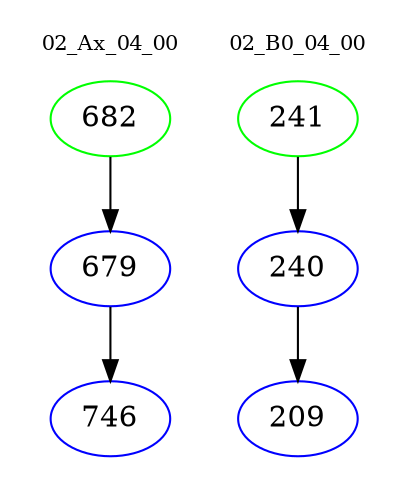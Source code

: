 digraph{
subgraph cluster_0 {
color = white
label = "02_Ax_04_00";
fontsize=10;
T0_682 [label="682", color="green"]
T0_682 -> T0_679 [color="black"]
T0_679 [label="679", color="blue"]
T0_679 -> T0_746 [color="black"]
T0_746 [label="746", color="blue"]
}
subgraph cluster_1 {
color = white
label = "02_B0_04_00";
fontsize=10;
T1_241 [label="241", color="green"]
T1_241 -> T1_240 [color="black"]
T1_240 [label="240", color="blue"]
T1_240 -> T1_209 [color="black"]
T1_209 [label="209", color="blue"]
}
}
